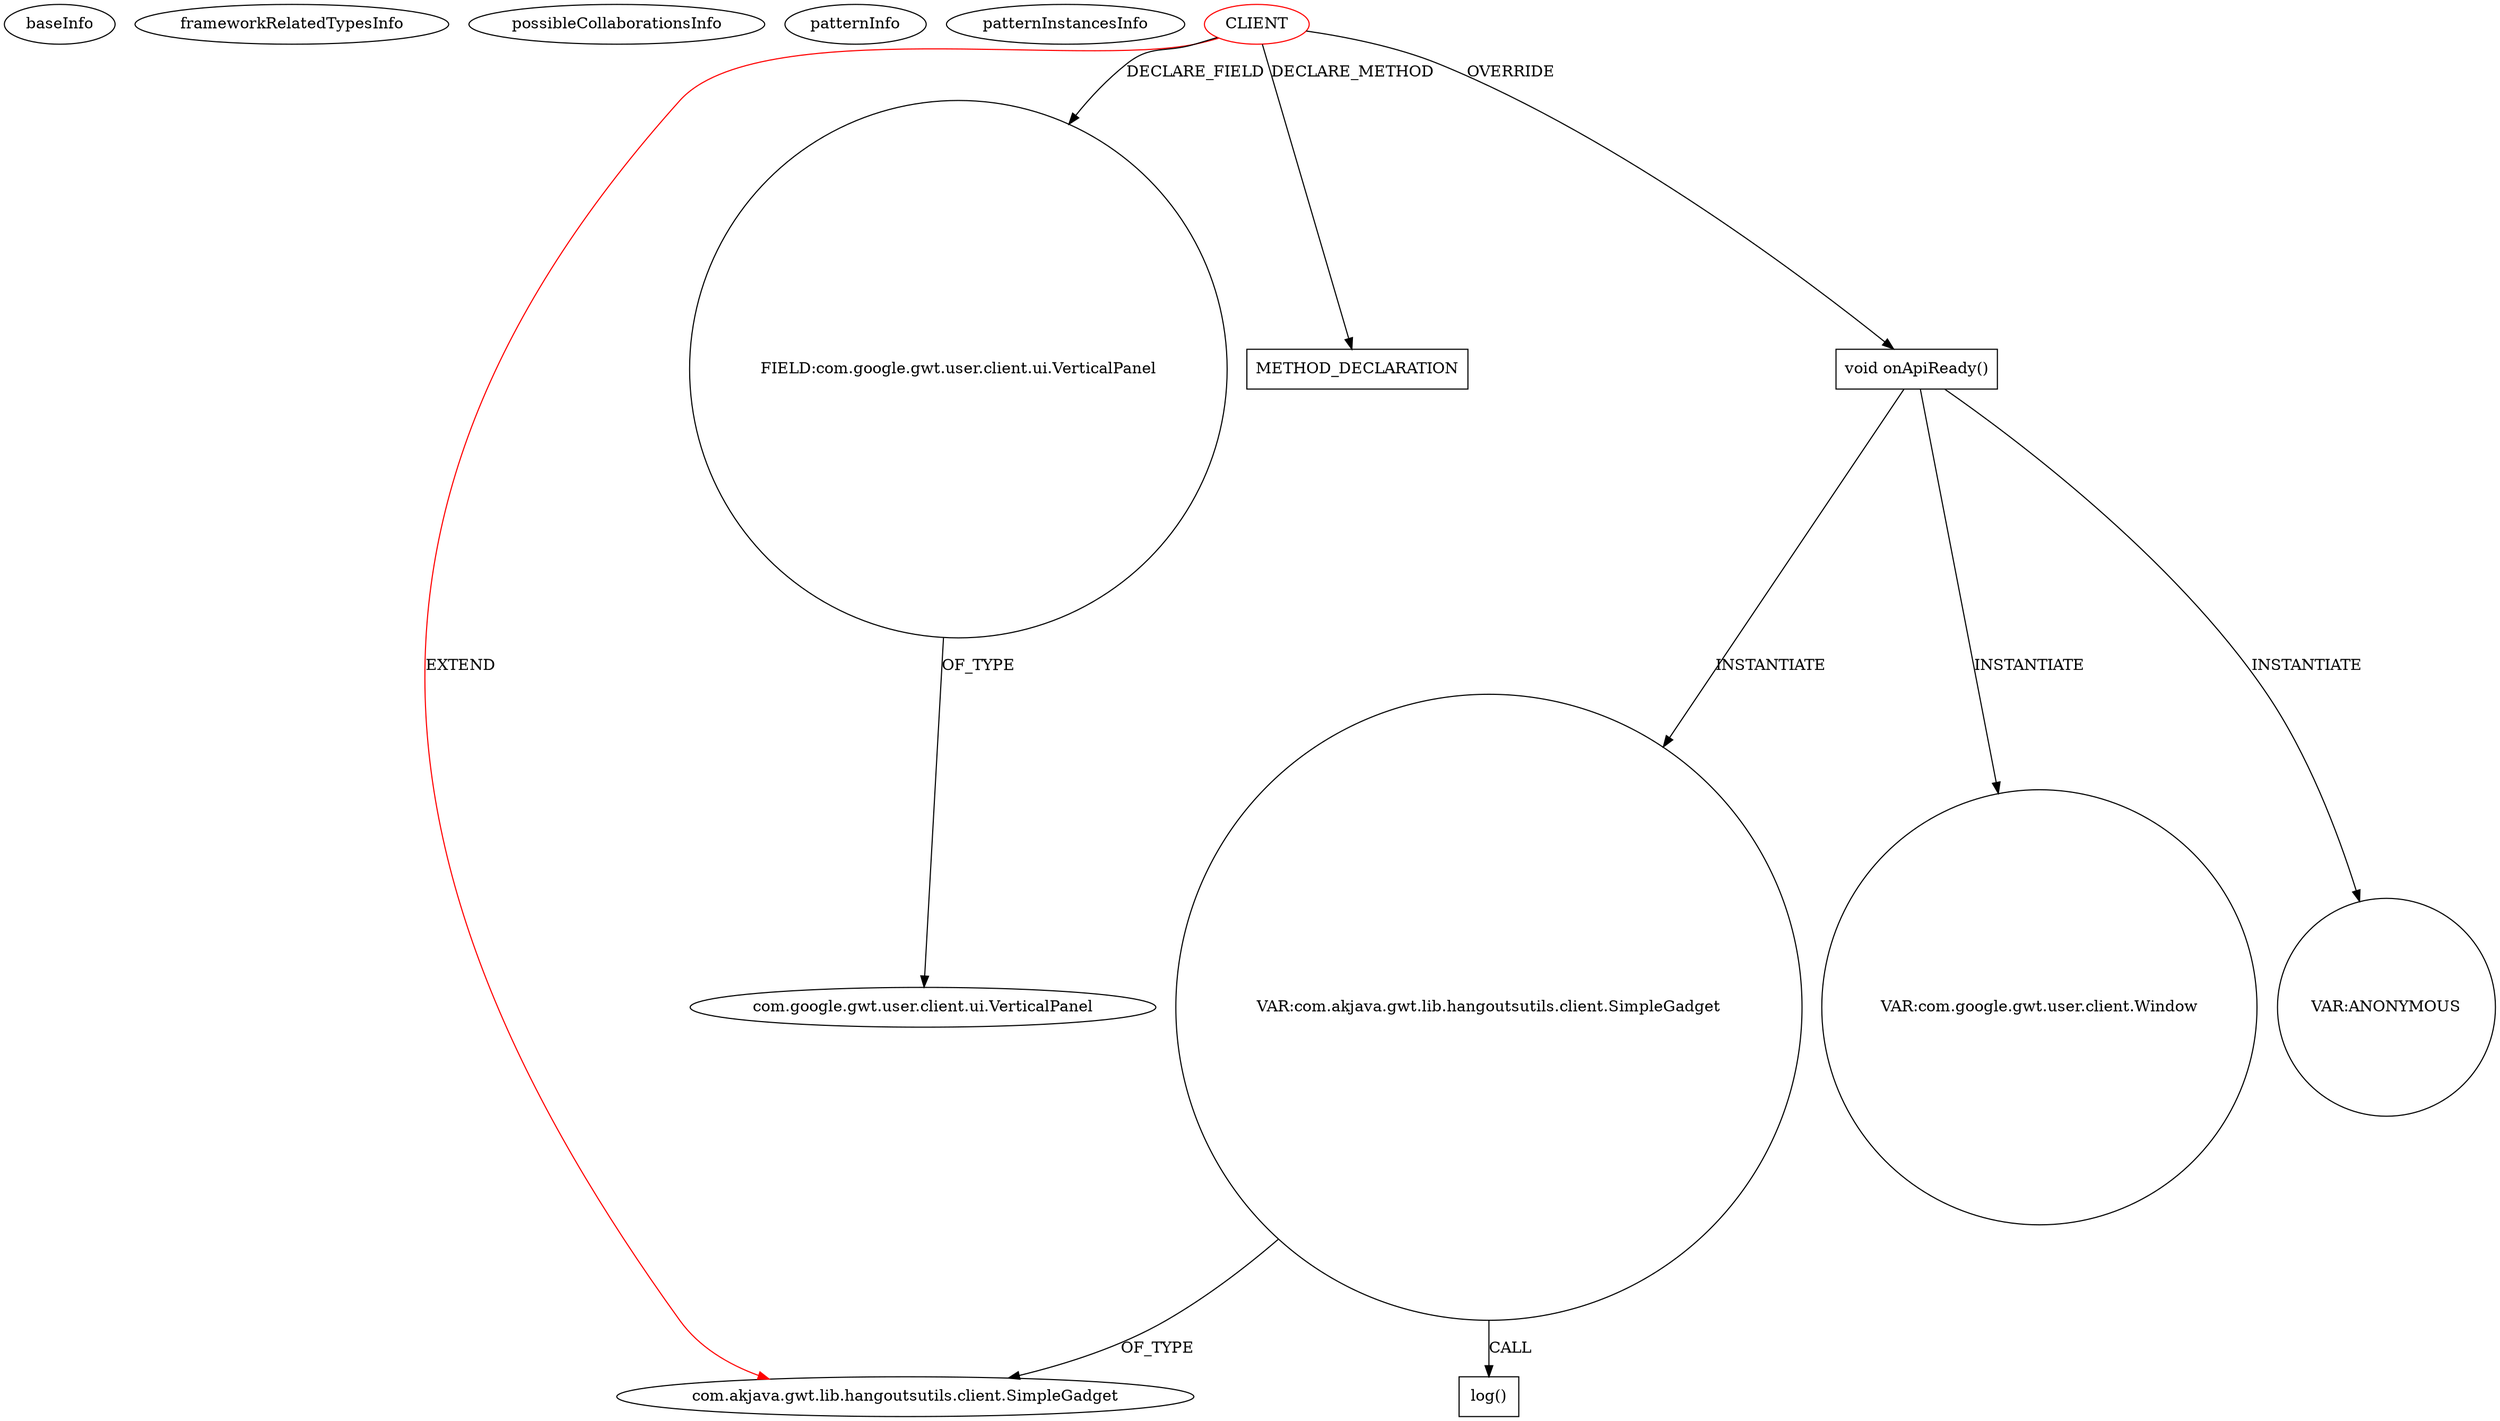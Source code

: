 digraph {
baseInfo[graphId=869,category="pattern",isAnonymous=false,possibleRelation=false]
frameworkRelatedTypesInfo[0="com.akjava.gwt.lib.hangoutsutils.client.SimpleGadget"]
possibleCollaborationsInfo[]
patternInfo[frequency=2.0,patternRootClient=0]
patternInstancesInfo[0="akjava-GWT-Hangouts~/akjava-GWT-Hangouts/GWT-Hangouts-master/apps/sound-player/src/com/akjava/gwt/hangout/soundplayer/client/HangoutSoundPlayer.java~HangoutSoundPlayer~561",1="akjava-GWT-Hangouts~/akjava-GWT-Hangouts/GWT-Hangouts-master/apps/easyoverlay/src/com/akjava/gwt/hangout/easyoverlay/client/EasyOverlay.java~EasyOverlay~492"]
1[label="com.akjava.gwt.lib.hangoutsutils.client.SimpleGadget",vertexType="FRAMEWORK_CLASS_TYPE",isFrameworkType=false]
45[label="VAR:com.akjava.gwt.lib.hangoutsutils.client.SimpleGadget",vertexType="VARIABLE_EXPRESION",isFrameworkType=false,shape=circle]
0[label="CLIENT",vertexType="ROOT_CLIENT_CLASS_DECLARATION",isFrameworkType=false,color=red]
4[label="FIELD:com.google.gwt.user.client.ui.VerticalPanel",vertexType="FIELD_DECLARATION",isFrameworkType=false,shape=circle]
46[label="log()",vertexType="INSIDE_CALL",isFrameworkType=false,shape=box]
328[label="METHOD_DECLARATION",vertexType="CLIENT_METHOD_DECLARATION",isFrameworkType=false,shape=box]
10[label="void onApiReady()",vertexType="OVERRIDING_METHOD_DECLARATION",isFrameworkType=false,shape=box]
3[label="com.google.gwt.user.client.ui.VerticalPanel",vertexType="FRAMEWORK_CLASS_TYPE",isFrameworkType=false]
206[label="VAR:com.google.gwt.user.client.Window",vertexType="VARIABLE_EXPRESION",isFrameworkType=false,shape=circle]
38[label="VAR:ANONYMOUS",vertexType="VARIABLE_EXPRESION",isFrameworkType=false,shape=circle]
45->46[label="CALL"]
10->206[label="INSTANTIATE"]
0->1[label="EXTEND",color=red]
0->4[label="DECLARE_FIELD"]
10->38[label="INSTANTIATE"]
10->45[label="INSTANTIATE"]
0->10[label="OVERRIDE"]
45->1[label="OF_TYPE"]
4->3[label="OF_TYPE"]
0->328[label="DECLARE_METHOD"]
}
